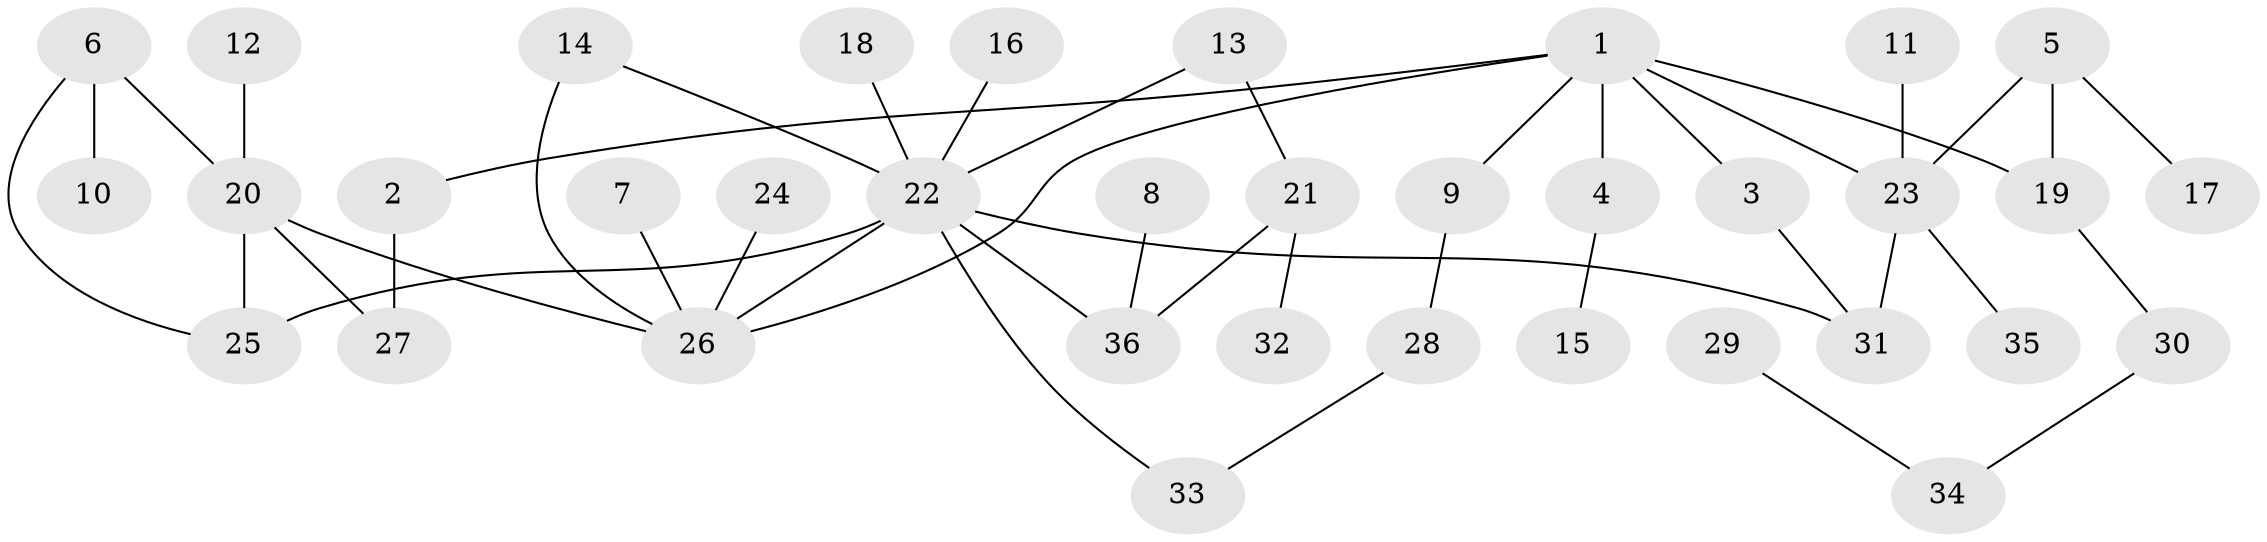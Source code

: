 // original degree distribution, {4: 0.1111111111111111, 7: 0.013888888888888888, 5: 0.05555555555555555, 2: 0.25, 3: 0.16666666666666666, 1: 0.4027777777777778}
// Generated by graph-tools (version 1.1) at 2025/49/03/09/25 03:49:19]
// undirected, 36 vertices, 44 edges
graph export_dot {
graph [start="1"]
  node [color=gray90,style=filled];
  1;
  2;
  3;
  4;
  5;
  6;
  7;
  8;
  9;
  10;
  11;
  12;
  13;
  14;
  15;
  16;
  17;
  18;
  19;
  20;
  21;
  22;
  23;
  24;
  25;
  26;
  27;
  28;
  29;
  30;
  31;
  32;
  33;
  34;
  35;
  36;
  1 -- 2 [weight=1.0];
  1 -- 3 [weight=1.0];
  1 -- 4 [weight=1.0];
  1 -- 9 [weight=1.0];
  1 -- 19 [weight=1.0];
  1 -- 23 [weight=1.0];
  1 -- 26 [weight=1.0];
  2 -- 27 [weight=1.0];
  3 -- 31 [weight=1.0];
  4 -- 15 [weight=1.0];
  5 -- 17 [weight=1.0];
  5 -- 19 [weight=1.0];
  5 -- 23 [weight=1.0];
  6 -- 10 [weight=1.0];
  6 -- 20 [weight=1.0];
  6 -- 25 [weight=1.0];
  7 -- 26 [weight=1.0];
  8 -- 36 [weight=1.0];
  9 -- 28 [weight=1.0];
  11 -- 23 [weight=1.0];
  12 -- 20 [weight=1.0];
  13 -- 21 [weight=1.0];
  13 -- 22 [weight=1.0];
  14 -- 22 [weight=1.0];
  14 -- 26 [weight=1.0];
  16 -- 22 [weight=1.0];
  18 -- 22 [weight=1.0];
  19 -- 30 [weight=1.0];
  20 -- 25 [weight=1.0];
  20 -- 26 [weight=1.0];
  20 -- 27 [weight=1.0];
  21 -- 32 [weight=1.0];
  21 -- 36 [weight=1.0];
  22 -- 25 [weight=1.0];
  22 -- 26 [weight=1.0];
  22 -- 31 [weight=1.0];
  22 -- 33 [weight=1.0];
  22 -- 36 [weight=1.0];
  23 -- 31 [weight=1.0];
  23 -- 35 [weight=1.0];
  24 -- 26 [weight=1.0];
  28 -- 33 [weight=1.0];
  29 -- 34 [weight=1.0];
  30 -- 34 [weight=1.0];
}
